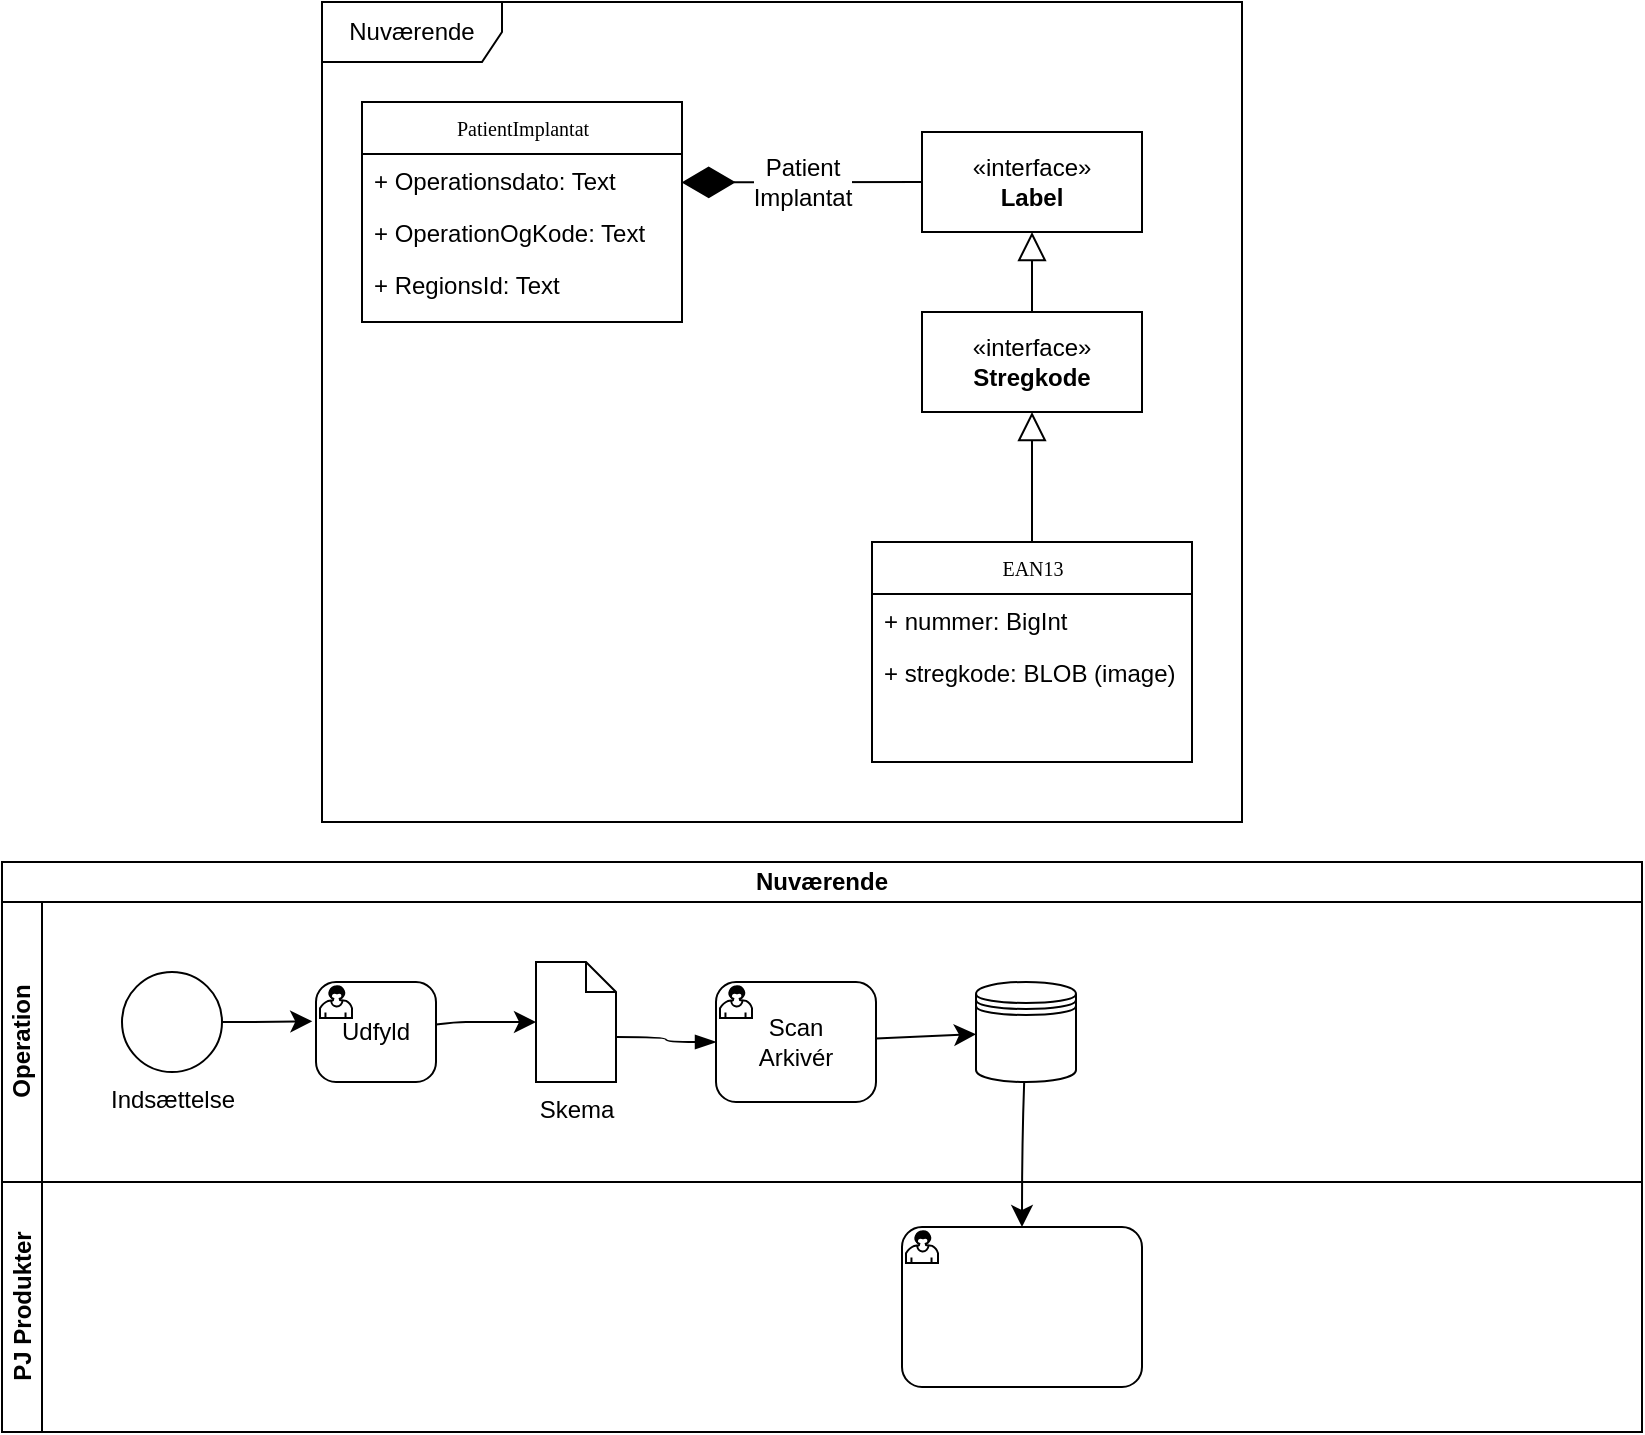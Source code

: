 <mxfile version="24.8.2">
  <diagram name="Page-1" id="c4acf3e9-155e-7222-9cf6-157b1a14988f">
    <mxGraphModel dx="1534" dy="662" grid="1" gridSize="10" guides="1" tooltips="1" connect="1" arrows="1" fold="1" page="1" pageScale="1" pageWidth="850" pageHeight="1100" background="none" math="0" shadow="0">
      <root>
        <mxCell id="0" />
        <mxCell id="1" parent="0" />
        <mxCell id="5d2195bd80daf111-38" style="edgeStyle=orthogonalEdgeStyle;rounded=0;html=1;dashed=1;labelBackgroundColor=none;startFill=0;endArrow=open;endFill=0;endSize=10;fontFamily=Verdana;fontSize=10;" parent="1" source="17acba5748e5396b-2" edge="1">
          <mxGeometry relative="1" as="geometry">
            <Array as="points">
              <mxPoint x="590" y="721" />
            </Array>
            <mxPoint x="590" y="823" as="targetPoint" />
          </mxGeometry>
        </mxCell>
        <mxCell id="5d2195bd80daf111-40" style="edgeStyle=orthogonalEdgeStyle;rounded=0;html=1;dashed=1;labelBackgroundColor=none;startFill=0;endArrow=open;endFill=0;endSize=10;fontFamily=Verdana;fontSize=10;" parent="1" source="17acba5748e5396b-2" edge="1">
          <mxGeometry relative="1" as="geometry">
            <Array as="points" />
            <mxPoint x="730" y="838" as="targetPoint" />
          </mxGeometry>
        </mxCell>
        <mxCell id="17acba5748e5396b-20" value="PatientImplantat" style="swimlane;html=1;fontStyle=0;childLayout=stackLayout;horizontal=1;startSize=26;fillColor=none;horizontalStack=0;resizeParent=1;resizeLast=0;collapsible=1;marginBottom=0;swimlaneFillColor=#ffffff;rounded=0;shadow=0;comic=0;labelBackgroundColor=none;strokeWidth=1;fontFamily=Verdana;fontSize=10;align=center;" parent="1" vertex="1">
          <mxGeometry x="30" y="60" width="160" height="110" as="geometry" />
        </mxCell>
        <mxCell id="17acba5748e5396b-21" value="+ Operationsdato: Text" style="text;html=1;strokeColor=none;fillColor=none;align=left;verticalAlign=top;spacingLeft=4;spacingRight=4;whiteSpace=wrap;overflow=hidden;rotatable=0;points=[[0,0.5],[1,0.5]];portConstraint=eastwest;" parent="17acba5748e5396b-20" vertex="1">
          <mxGeometry y="26" width="160" height="26" as="geometry" />
        </mxCell>
        <mxCell id="17acba5748e5396b-24" value="+ OperationOgKode: Text" style="text;html=1;strokeColor=none;fillColor=none;align=left;verticalAlign=top;spacingLeft=4;spacingRight=4;whiteSpace=wrap;overflow=hidden;rotatable=0;points=[[0,0.5],[1,0.5]];portConstraint=eastwest;" parent="17acba5748e5396b-20" vertex="1">
          <mxGeometry y="52" width="160" height="26" as="geometry" />
        </mxCell>
        <mxCell id="17acba5748e5396b-26" value="+ RegionsId: Text" style="text;html=1;strokeColor=none;fillColor=none;align=left;verticalAlign=top;spacingLeft=4;spacingRight=4;whiteSpace=wrap;overflow=hidden;rotatable=0;points=[[0,0.5],[1,0.5]];portConstraint=eastwest;" parent="17acba5748e5396b-20" vertex="1">
          <mxGeometry y="78" width="160" height="26" as="geometry" />
        </mxCell>
        <mxCell id="5d2195bd80daf111-35" style="edgeStyle=orthogonalEdgeStyle;rounded=0;html=1;dashed=1;labelBackgroundColor=none;startFill=0;endArrow=open;endFill=0;endSize=10;fontFamily=Verdana;fontSize=10;" parent="1" source="5d2195bd80daf111-9" edge="1">
          <mxGeometry relative="1" as="geometry">
            <Array as="points">
              <mxPoint x="545" y="970" />
              <mxPoint x="545" y="970" />
            </Array>
            <mxPoint x="545" y="1004" as="targetPoint" />
          </mxGeometry>
        </mxCell>
        <mxCell id="5d2195bd80daf111-34" style="edgeStyle=orthogonalEdgeStyle;rounded=0;html=1;dashed=1;labelBackgroundColor=none;startFill=0;endArrow=open;endFill=0;endSize=10;fontFamily=Verdana;fontSize=10;" parent="1" source="5d2195bd80daf111-11" edge="1">
          <mxGeometry relative="1" as="geometry">
            <Array as="points">
              <mxPoint x="410" y="1029" />
              <mxPoint x="410" y="1029" />
            </Array>
            <mxPoint x="490" y="1029" as="targetPoint" />
          </mxGeometry>
        </mxCell>
        <mxCell id="5d2195bd80daf111-26" style="edgeStyle=orthogonalEdgeStyle;rounded=0;html=1;dashed=1;labelBackgroundColor=none;startFill=0;endArrow=open;endFill=0;endSize=10;fontFamily=Verdana;fontSize=10;" parent="1" source="5d2195bd80daf111-15" edge="1">
          <mxGeometry relative="1" as="geometry">
            <Array as="points" />
            <mxPoint x="685" y="300" as="targetPoint" />
          </mxGeometry>
        </mxCell>
        <mxCell id="tlZxDuWyrntbOSsby_MM-2" value="EAN13" style="swimlane;html=1;fontStyle=0;childLayout=stackLayout;horizontal=1;startSize=26;fillColor=none;horizontalStack=0;resizeParent=1;resizeLast=0;collapsible=1;marginBottom=0;swimlaneFillColor=#ffffff;rounded=0;shadow=0;comic=0;labelBackgroundColor=none;strokeWidth=1;fontFamily=Verdana;fontSize=10;align=center;" vertex="1" parent="1">
          <mxGeometry x="285" y="280" width="160" height="110" as="geometry" />
        </mxCell>
        <mxCell id="tlZxDuWyrntbOSsby_MM-3" value="+ nummer: BigInt" style="text;html=1;strokeColor=none;fillColor=none;align=left;verticalAlign=top;spacingLeft=4;spacingRight=4;whiteSpace=wrap;overflow=hidden;rotatable=0;points=[[0,0.5],[1,0.5]];portConstraint=eastwest;" vertex="1" parent="tlZxDuWyrntbOSsby_MM-2">
          <mxGeometry y="26" width="160" height="26" as="geometry" />
        </mxCell>
        <mxCell id="tlZxDuWyrntbOSsby_MM-4" value="+ stregkode: BLOB (image)" style="text;html=1;strokeColor=none;fillColor=none;align=left;verticalAlign=top;spacingLeft=4;spacingRight=4;whiteSpace=wrap;overflow=hidden;rotatable=0;points=[[0,0.5],[1,0.5]];portConstraint=eastwest;" vertex="1" parent="tlZxDuWyrntbOSsby_MM-2">
          <mxGeometry y="52" width="160" height="26" as="geometry" />
        </mxCell>
        <mxCell id="tlZxDuWyrntbOSsby_MM-6" value="«interface»&lt;br&gt;&lt;b&gt;Stregkode&lt;/b&gt;" style="html=1;whiteSpace=wrap;" vertex="1" parent="1">
          <mxGeometry x="310" y="165" width="110" height="50" as="geometry" />
        </mxCell>
        <mxCell id="tlZxDuWyrntbOSsby_MM-7" value="«interface»&lt;br&gt;&lt;b&gt;Label&lt;/b&gt;" style="html=1;whiteSpace=wrap;" vertex="1" parent="1">
          <mxGeometry x="310" y="75" width="110" height="50" as="geometry" />
        </mxCell>
        <mxCell id="tlZxDuWyrntbOSsby_MM-9" value="Patient&lt;div&gt;Implantat&lt;/div&gt;" style="endArrow=diamondThin;endFill=1;endSize=24;html=1;rounded=0;fontSize=12;curved=1;exitX=0;exitY=0.5;exitDx=0;exitDy=0;entryX=0.391;entryY=0.22;entryDx=0;entryDy=0;entryPerimeter=0;" edge="1" parent="1" source="tlZxDuWyrntbOSsby_MM-7" target="tlZxDuWyrntbOSsby_MM-1">
          <mxGeometry width="160" relative="1" as="geometry">
            <mxPoint x="310" y="110" as="sourcePoint" />
            <mxPoint x="320" y="20" as="targetPoint" />
            <Array as="points">
              <mxPoint x="250" y="100" />
            </Array>
          </mxGeometry>
        </mxCell>
        <mxCell id="tlZxDuWyrntbOSsby_MM-10" value="" style="endArrow=block;endFill=0;endSize=12;html=1;rounded=0;fontSize=12;curved=1;entryX=0.5;entryY=1;entryDx=0;entryDy=0;exitX=0.5;exitY=0;exitDx=0;exitDy=0;" edge="1" parent="1" source="tlZxDuWyrntbOSsby_MM-6" target="tlZxDuWyrntbOSsby_MM-7">
          <mxGeometry width="160" relative="1" as="geometry">
            <mxPoint x="338.57" y="165" as="sourcePoint" />
            <mxPoint x="391" y="265" as="targetPoint" />
            <Array as="points" />
          </mxGeometry>
        </mxCell>
        <mxCell id="tlZxDuWyrntbOSsby_MM-13" value="" style="endArrow=block;endFill=0;endSize=12;html=1;rounded=0;fontSize=12;curved=1;entryX=0.5;entryY=1;entryDx=0;entryDy=0;" edge="1" parent="1" source="tlZxDuWyrntbOSsby_MM-2" target="tlZxDuWyrntbOSsby_MM-6">
          <mxGeometry width="160" relative="1" as="geometry">
            <mxPoint x="375" y="175" as="sourcePoint" />
            <mxPoint x="375" y="135" as="targetPoint" />
            <Array as="points" />
          </mxGeometry>
        </mxCell>
        <mxCell id="tlZxDuWyrntbOSsby_MM-1" value="Nuværende" style="shape=umlFrame;whiteSpace=wrap;html=1;pointerEvents=0;width=90;height=30;" vertex="1" parent="1">
          <mxGeometry x="10" y="10" width="460" height="410" as="geometry" />
        </mxCell>
        <mxCell id="tlZxDuWyrntbOSsby_MM-15" value="Nuværende" style="swimlane;html=1;childLayout=stackLayout;resizeParent=1;resizeParentMax=0;horizontal=1;startSize=20;horizontalStack=0;whiteSpace=wrap;" vertex="1" parent="1">
          <mxGeometry x="-150" y="440" width="820" height="285" as="geometry" />
        </mxCell>
        <mxCell id="tlZxDuWyrntbOSsby_MM-16" value="Operation" style="swimlane;html=1;startSize=20;horizontal=0;" vertex="1" parent="tlZxDuWyrntbOSsby_MM-15">
          <mxGeometry y="20" width="820" height="140" as="geometry" />
        </mxCell>
        <mxCell id="tlZxDuWyrntbOSsby_MM-20" value="" style="shape=datastore;html=1;labelPosition=center;verticalLabelPosition=bottom;align=center;verticalAlign=top;" vertex="1" parent="tlZxDuWyrntbOSsby_MM-16">
          <mxGeometry x="487" y="40" width="50" height="50" as="geometry" />
        </mxCell>
        <mxCell id="tlZxDuWyrntbOSsby_MM-37" value="Udfyld" style="points=[[0.25,0,0],[0.5,0,0],[0.75,0,0],[1,0.25,0],[1,0.5,0],[1,0.75,0],[0.75,1,0],[0.5,1,0],[0.25,1,0],[0,0.75,0],[0,0.5,0],[0,0.25,0]];shape=mxgraph.bpmn.task;whiteSpace=wrap;rectStyle=rounded;size=10;html=1;container=1;expand=0;collapsible=0;taskMarker=user;" vertex="1" parent="tlZxDuWyrntbOSsby_MM-16">
          <mxGeometry x="157" y="40" width="60" height="50" as="geometry" />
        </mxCell>
        <mxCell id="tlZxDuWyrntbOSsby_MM-47" value="" style="edgeStyle=none;curved=1;rounded=0;orthogonalLoop=1;jettySize=auto;html=1;fontSize=12;startSize=8;endSize=8;" edge="1" parent="tlZxDuWyrntbOSsby_MM-16" source="tlZxDuWyrntbOSsby_MM-39" target="tlZxDuWyrntbOSsby_MM-20">
          <mxGeometry relative="1" as="geometry" />
        </mxCell>
        <mxCell id="tlZxDuWyrntbOSsby_MM-39" value="Scan&lt;div&gt;Arkivér&lt;/div&gt;" style="points=[[0.25,0,0],[0.5,0,0],[0.75,0,0],[1,0.25,0],[1,0.5,0],[1,0.75,0],[0.75,1,0],[0.5,1,0],[0.25,1,0],[0,0.75,0],[0,0.5,0],[0,0.25,0]];shape=mxgraph.bpmn.task;whiteSpace=wrap;rectStyle=rounded;size=10;html=1;container=1;expand=0;collapsible=0;taskMarker=user;" vertex="1" parent="tlZxDuWyrntbOSsby_MM-16">
          <mxGeometry x="357" y="40" width="80" height="60" as="geometry" />
        </mxCell>
        <mxCell id="tlZxDuWyrntbOSsby_MM-19" value="Skema" style="shape=mxgraph.bpmn.data;labelPosition=center;verticalLabelPosition=bottom;align=center;verticalAlign=top;size=15;html=1;" vertex="1" parent="tlZxDuWyrntbOSsby_MM-16">
          <mxGeometry x="267" y="30" width="40" height="60" as="geometry" />
        </mxCell>
        <mxCell id="tlZxDuWyrntbOSsby_MM-38" value="" style="edgeStyle=none;curved=1;rounded=0;orthogonalLoop=1;jettySize=auto;html=1;fontSize=12;startSize=8;endSize=8;" edge="1" parent="tlZxDuWyrntbOSsby_MM-16" source="tlZxDuWyrntbOSsby_MM-37" target="tlZxDuWyrntbOSsby_MM-19">
          <mxGeometry relative="1" as="geometry">
            <Array as="points">
              <mxPoint x="227" y="60" />
              <mxPoint x="237" y="60" />
            </Array>
          </mxGeometry>
        </mxCell>
        <mxCell id="tlZxDuWyrntbOSsby_MM-45" value="" style="edgeStyle=elbowEdgeStyle;fontSize=12;html=1;endArrow=blockThin;endFill=1;rounded=0;startSize=8;endSize=8;curved=1;exitX=0;exitY=0;exitDx=40;exitDy=37.5;exitPerimeter=0;entryX=0;entryY=0.5;entryDx=0;entryDy=0;entryPerimeter=0;" edge="1" parent="tlZxDuWyrntbOSsby_MM-16" source="tlZxDuWyrntbOSsby_MM-19" target="tlZxDuWyrntbOSsby_MM-39">
          <mxGeometry width="160" relative="1" as="geometry">
            <mxPoint x="367" y="300" as="sourcePoint" />
            <mxPoint x="517" y="300" as="targetPoint" />
          </mxGeometry>
        </mxCell>
        <mxCell id="tlZxDuWyrntbOSsby_MM-49" value="" style="edgeStyle=none;curved=1;rounded=0;orthogonalLoop=1;jettySize=auto;html=1;fontSize=12;startSize=8;endSize=8;entryX=-0.031;entryY=0.393;entryDx=0;entryDy=0;entryPerimeter=0;" edge="1" parent="tlZxDuWyrntbOSsby_MM-16" source="tlZxDuWyrntbOSsby_MM-48" target="tlZxDuWyrntbOSsby_MM-37">
          <mxGeometry relative="1" as="geometry">
            <mxPoint x="150" y="60" as="targetPoint" />
            <Array as="points">
              <mxPoint x="130" y="60" />
            </Array>
          </mxGeometry>
        </mxCell>
        <mxCell id="tlZxDuWyrntbOSsby_MM-48" value="Indsættelse" style="points=[[0.145,0.145,0],[0.5,0,0],[0.855,0.145,0],[1,0.5,0],[0.855,0.855,0],[0.5,1,0],[0.145,0.855,0],[0,0.5,0]];shape=mxgraph.bpmn.event;html=1;verticalLabelPosition=bottom;labelBackgroundColor=#ffffff;verticalAlign=top;align=center;perimeter=ellipsePerimeter;outlineConnect=0;aspect=fixed;outline=standard;symbol=general;" vertex="1" parent="tlZxDuWyrntbOSsby_MM-16">
          <mxGeometry x="60" y="35" width="50" height="50" as="geometry" />
        </mxCell>
        <mxCell id="tlZxDuWyrntbOSsby_MM-17" value="PJ Produkter" style="swimlane;html=1;startSize=20;horizontal=0;" vertex="1" parent="tlZxDuWyrntbOSsby_MM-15">
          <mxGeometry y="160" width="820" height="125" as="geometry" />
        </mxCell>
        <mxCell id="tlZxDuWyrntbOSsby_MM-53" value="" style="points=[[0.25,0,0],[0.5,0,0],[0.75,0,0],[1,0.25,0],[1,0.5,0],[1,0.75,0],[0.75,1,0],[0.5,1,0],[0.25,1,0],[0,0.75,0],[0,0.5,0],[0,0.25,0]];shape=mxgraph.bpmn.task;whiteSpace=wrap;rectStyle=rounded;size=10;html=1;container=1;expand=0;collapsible=0;taskMarker=user;" vertex="1" parent="tlZxDuWyrntbOSsby_MM-17">
          <mxGeometry x="450" y="22.5" width="120" height="80" as="geometry" />
        </mxCell>
        <mxCell id="tlZxDuWyrntbOSsby_MM-51" value="" style="edgeStyle=none;curved=1;rounded=0;orthogonalLoop=1;jettySize=auto;html=1;fontSize=12;startSize=8;endSize=8;entryX=0.5;entryY=0;entryDx=0;entryDy=0;entryPerimeter=0;" edge="1" parent="tlZxDuWyrntbOSsby_MM-15" source="tlZxDuWyrntbOSsby_MM-20" target="tlZxDuWyrntbOSsby_MM-53">
          <mxGeometry relative="1" as="geometry">
            <mxPoint x="512" y="170" as="targetPoint" />
            <Array as="points">
              <mxPoint x="510" y="140" />
            </Array>
          </mxGeometry>
        </mxCell>
      </root>
    </mxGraphModel>
  </diagram>
</mxfile>
